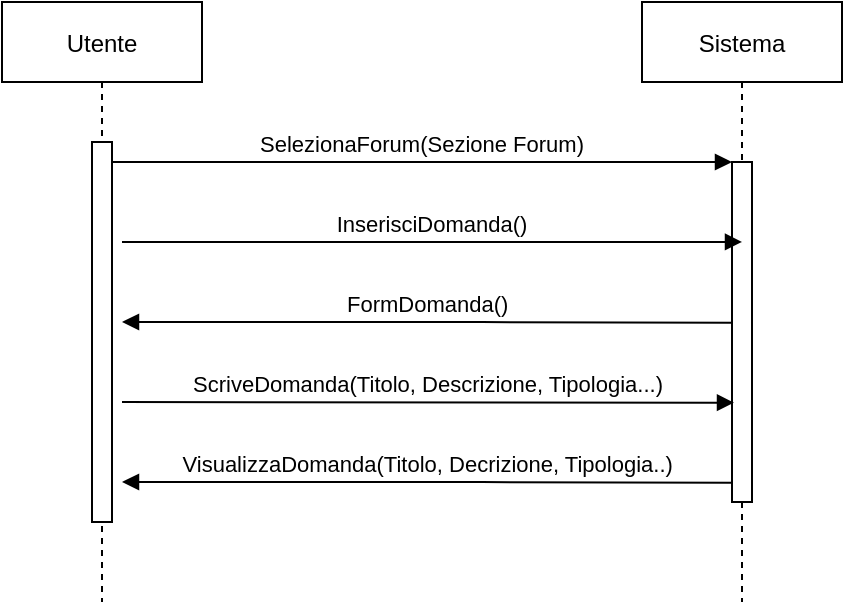 <mxfile version="14.6.13" type="device"><diagram id="kgpKYQtTHZ0yAKxKKP6v" name="Page-1"><mxGraphModel dx="768" dy="482" grid="1" gridSize="10" guides="1" tooltips="1" connect="1" arrows="1" fold="1" page="1" pageScale="1" pageWidth="850" pageHeight="1100" math="0" shadow="0"><root><mxCell id="0"/><mxCell id="1" parent="0"/><mxCell id="3nuBFxr9cyL0pnOWT2aG-1" value="Utente" style="shape=umlLifeline;perimeter=lifelinePerimeter;container=1;collapsible=0;recursiveResize=0;rounded=0;shadow=0;strokeWidth=1;" parent="1" vertex="1"><mxGeometry x="120" y="80" width="100" height="300" as="geometry"/></mxCell><mxCell id="3nuBFxr9cyL0pnOWT2aG-2" value="" style="points=[];perimeter=orthogonalPerimeter;rounded=0;shadow=0;strokeWidth=1;" parent="3nuBFxr9cyL0pnOWT2aG-1" vertex="1"><mxGeometry x="45" y="70" width="10" height="190" as="geometry"/></mxCell><mxCell id="3nuBFxr9cyL0pnOWT2aG-5" value="Sistema" style="shape=umlLifeline;perimeter=lifelinePerimeter;container=1;collapsible=0;recursiveResize=0;rounded=0;shadow=0;strokeWidth=1;" parent="1" vertex="1"><mxGeometry x="440" y="80" width="100" height="300" as="geometry"/></mxCell><mxCell id="3nuBFxr9cyL0pnOWT2aG-6" value="" style="points=[];perimeter=orthogonalPerimeter;rounded=0;shadow=0;strokeWidth=1;" parent="3nuBFxr9cyL0pnOWT2aG-5" vertex="1"><mxGeometry x="45" y="80" width="10" height="170" as="geometry"/></mxCell><mxCell id="3nuBFxr9cyL0pnOWT2aG-8" value="SelezionaForum(Sezione Forum)" style="verticalAlign=bottom;endArrow=block;entryX=0;entryY=0;shadow=0;strokeWidth=1;" parent="1" source="3nuBFxr9cyL0pnOWT2aG-2" target="3nuBFxr9cyL0pnOWT2aG-6" edge="1"><mxGeometry relative="1" as="geometry"><mxPoint x="275" y="160" as="sourcePoint"/></mxGeometry></mxCell><mxCell id="3nuBFxr9cyL0pnOWT2aG-9" value="FormDomanda()" style="verticalAlign=bottom;endArrow=block;shadow=0;strokeWidth=1;exitX=0.033;exitY=0.473;exitDx=0;exitDy=0;exitPerimeter=0;" parent="1" source="3nuBFxr9cyL0pnOWT2aG-6" edge="1"><mxGeometry relative="1" as="geometry"><mxPoint x="240" y="200" as="sourcePoint"/><mxPoint x="180" y="240" as="targetPoint"/><Array as="points"><mxPoint x="350" y="240"/></Array></mxGeometry></mxCell><mxCell id="49XQW_CLfm4r1znV4sMa-1" value="InserisciDomanda()" style="verticalAlign=bottom;endArrow=block;entryX=0.5;entryY=0.235;shadow=0;strokeWidth=1;entryDx=0;entryDy=0;entryPerimeter=0;" edge="1" parent="1" target="3nuBFxr9cyL0pnOWT2aG-6"><mxGeometry relative="1" as="geometry"><mxPoint x="180" y="200" as="sourcePoint"/><mxPoint x="480" y="200" as="targetPoint"/></mxGeometry></mxCell><mxCell id="49XQW_CLfm4r1znV4sMa-2" value="ScriveDomanda(Titolo, Descrizione, Tipologia...)" style="verticalAlign=bottom;endArrow=block;shadow=0;strokeWidth=1;entryX=0.1;entryY=0.708;entryDx=0;entryDy=0;entryPerimeter=0;" edge="1" parent="1" target="3nuBFxr9cyL0pnOWT2aG-6"><mxGeometry relative="1" as="geometry"><mxPoint x="180" y="280" as="sourcePoint"/><mxPoint x="480" y="280" as="targetPoint"/></mxGeometry></mxCell><mxCell id="49XQW_CLfm4r1znV4sMa-3" value="VisualizzaDomanda(Titolo, Decrizione, Tipologia..)" style="verticalAlign=bottom;endArrow=block;shadow=0;strokeWidth=1;exitX=0.033;exitY=0.473;exitDx=0;exitDy=0;exitPerimeter=0;" edge="1" parent="1"><mxGeometry relative="1" as="geometry"><mxPoint x="485.33" y="320.41" as="sourcePoint"/><mxPoint x="180" y="320" as="targetPoint"/><Array as="points"><mxPoint x="350" y="320"/></Array></mxGeometry></mxCell></root></mxGraphModel></diagram></mxfile>